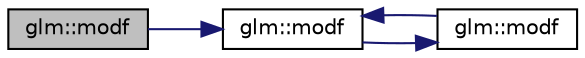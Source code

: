 digraph "glm::modf"
{
 // LATEX_PDF_SIZE
  edge [fontname="Helvetica",fontsize="10",labelfontname="Helvetica",labelfontsize="10"];
  node [fontname="Helvetica",fontsize="10",shape=record];
  rankdir="LR";
  Node1 [label="glm::modf",height=0.2,width=0.4,color="black", fillcolor="grey75", style="filled", fontcolor="black",tooltip=" "];
  Node1 -> Node2 [color="midnightblue",fontsize="10",style="solid",fontname="Helvetica"];
  Node2 [label="glm::modf",height=0.2,width=0.4,color="black", fillcolor="white", style="filled",URL="$group__core__func__common.html#ga85e33f139b8db1b39b590a5713b9e679",tooltip=" "];
  Node2 -> Node3 [color="midnightblue",fontsize="10",style="solid",fontname="Helvetica"];
  Node3 [label="glm::modf",height=0.2,width=0.4,color="black", fillcolor="white", style="filled",URL="$namespaceglm.html#ab562559172a505edca9444da652387dd",tooltip=" "];
  Node3 -> Node2 [color="midnightblue",fontsize="10",style="solid",fontname="Helvetica"];
}
